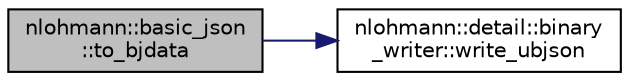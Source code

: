 digraph "nlohmann::basic_json::to_bjdata"
{
 // LATEX_PDF_SIZE
  edge [fontname="Helvetica",fontsize="10",labelfontname="Helvetica",labelfontsize="10"];
  node [fontname="Helvetica",fontsize="10",shape=record];
  rankdir="LR";
  Node1 [label="nlohmann::basic_json\l::to_bjdata",height=0.2,width=0.4,color="black", fillcolor="grey75", style="filled", fontcolor="black",tooltip="create a BJData serialization of a given JSON value"];
  Node1 -> Node2 [color="midnightblue",fontsize="10",style="solid",fontname="Helvetica"];
  Node2 [label="nlohmann::detail::binary\l_writer::write_ubjson",height=0.2,width=0.4,color="black", fillcolor="white", style="filled",URL="$classnlohmann_1_1detail_1_1binary__writer.html#a26934c9094e0c6bb543fbebcab7aae03",tooltip=" "];
}

